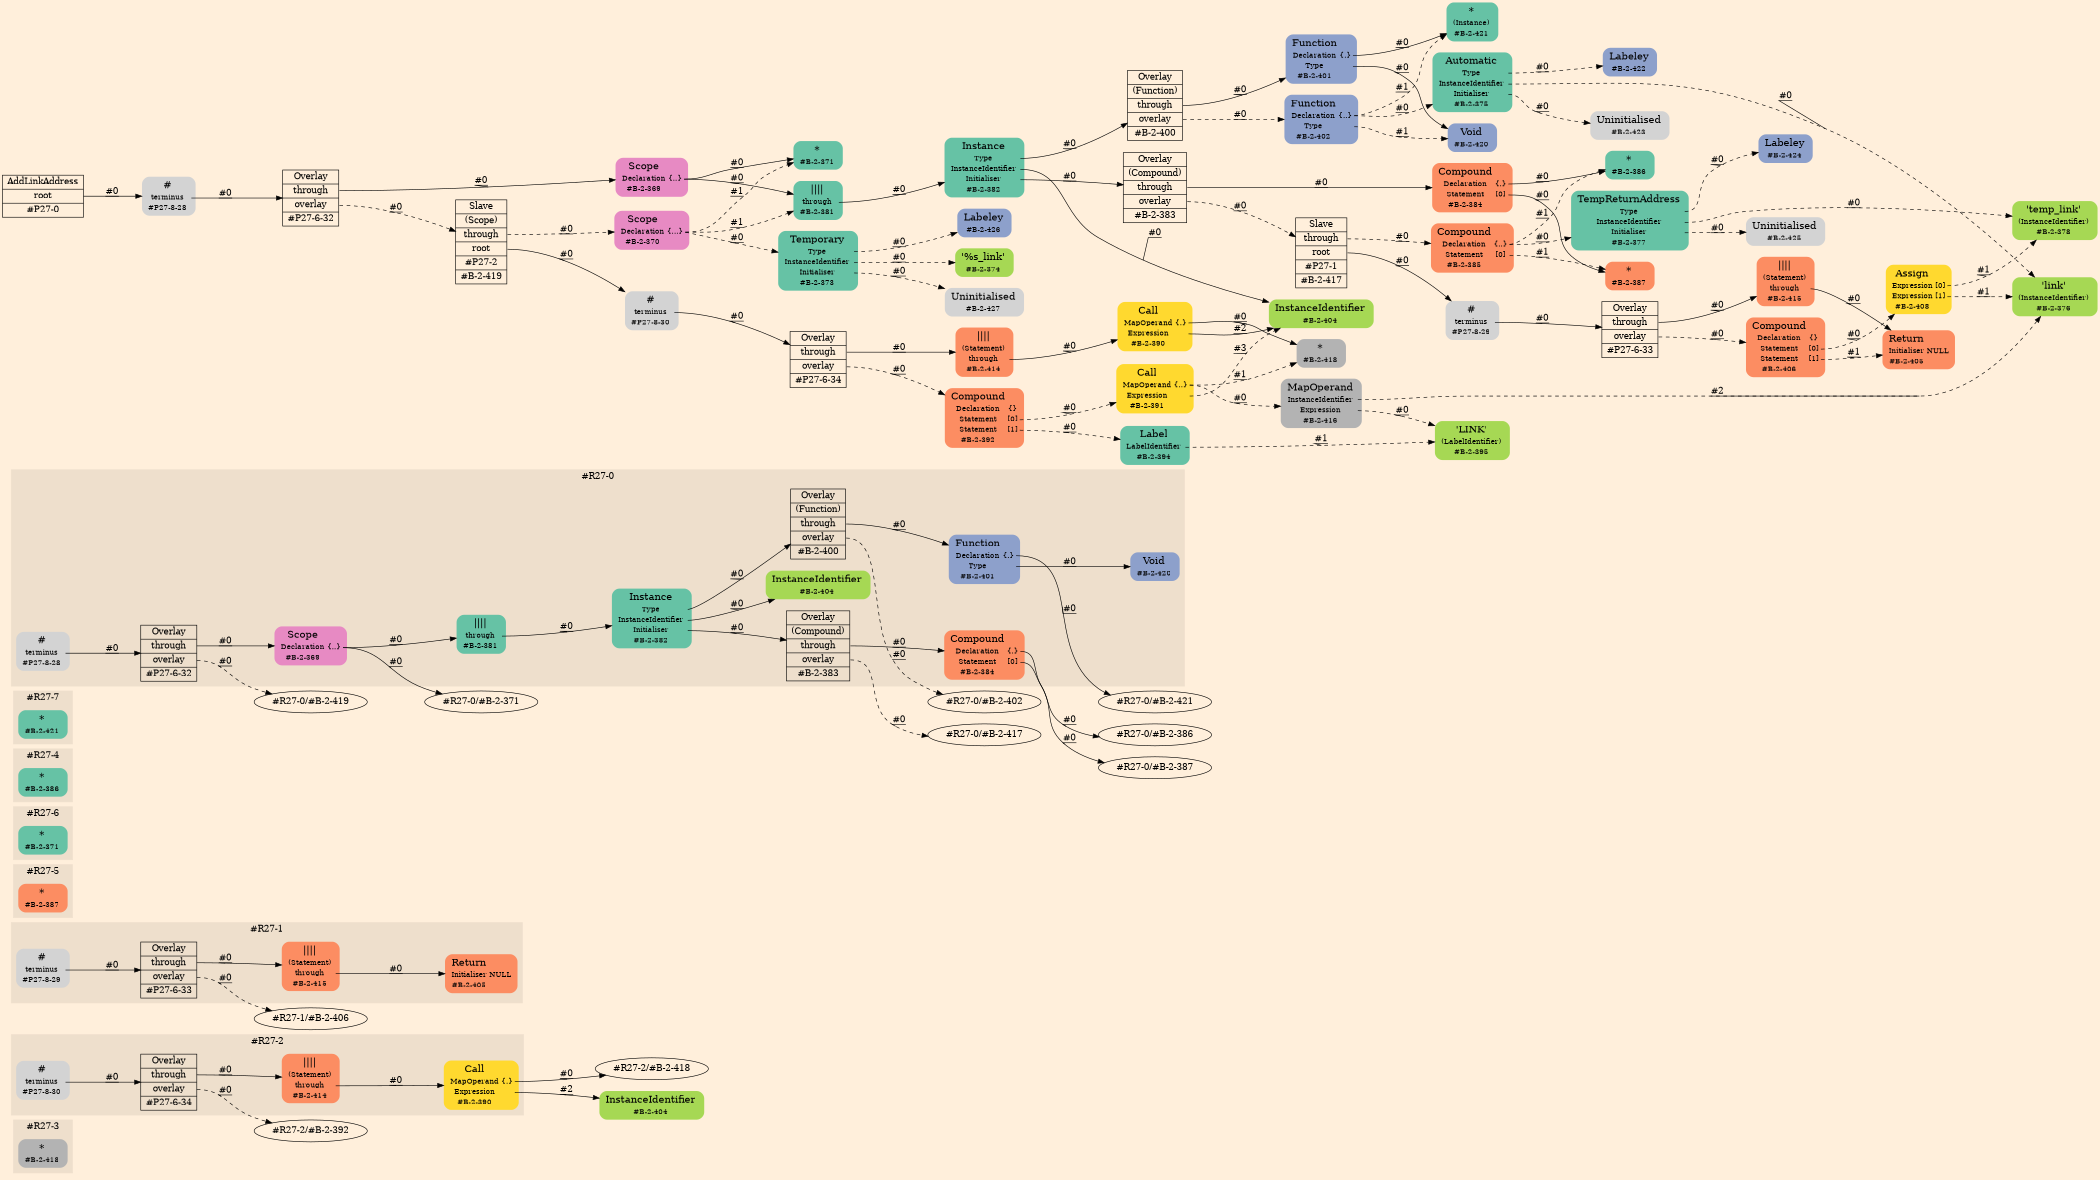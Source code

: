 digraph Inferno {
graph [
rankdir = "LR"
ranksep = 1.0
size = "14,20"
bgcolor = antiquewhite1
color = black
fontcolor = black
];
node [
];
subgraph "cluster#R27-3" {
label = "#R27-3"
style = "filled"
color = antiquewhite2
"#R27-3/#B-2-418" [
shape = "plaintext"
fillcolor = "/set28/8"
label = <<TABLE BORDER="0" CELLBORDER="0" CELLSPACING="0">
 <TR>
  <TD><FONT POINT-SIZE="16.0">*</FONT></TD>
  <TD></TD>
 </TR>
 <TR>
  <TD>#B-2-418</TD>
  <TD PORT="port0"></TD>
 </TR>
</TABLE>>
style = "rounded,filled"
fontsize = "12"
];
}
subgraph "cluster#R27-2" {
label = "#R27-2"
style = "filled"
color = antiquewhite2
"#R27-2/#B-2-390" [
shape = "plaintext"
fillcolor = "/set28/6"
label = <<TABLE BORDER="0" CELLBORDER="0" CELLSPACING="0">
 <TR>
  <TD><FONT POINT-SIZE="16.0">Call</FONT></TD>
  <TD></TD>
 </TR>
 <TR>
  <TD>MapOperand</TD>
  <TD PORT="port0">{.}</TD>
 </TR>
 <TR>
  <TD>Expression</TD>
  <TD PORT="port1"></TD>
 </TR>
 <TR>
  <TD>#B-2-390</TD>
  <TD PORT="port2"></TD>
 </TR>
</TABLE>>
style = "rounded,filled"
fontsize = "12"
];
"#R27-2/#B-2-414" [
shape = "plaintext"
fillcolor = "/set28/2"
label = <<TABLE BORDER="0" CELLBORDER="0" CELLSPACING="0">
 <TR>
  <TD><FONT POINT-SIZE="16.0">||||</FONT></TD>
  <TD></TD>
 </TR>
 <TR>
  <TD>(Statement)</TD>
  <TD PORT="port0"></TD>
 </TR>
 <TR>
  <TD>through</TD>
  <TD PORT="port1"></TD>
 </TR>
 <TR>
  <TD>#B-2-414</TD>
  <TD PORT="port2"></TD>
 </TR>
</TABLE>>
style = "rounded,filled"
fontsize = "12"
];
"#R27-2/#P27-8-30" [
shape = "plaintext"
label = <<TABLE BORDER="0" CELLBORDER="0" CELLSPACING="0">
 <TR>
  <TD><FONT POINT-SIZE="16.0">#</FONT></TD>
  <TD></TD>
 </TR>
 <TR>
  <TD>terminus</TD>
  <TD PORT="port0"></TD>
 </TR>
 <TR>
  <TD>#P27-8-30</TD>
  <TD PORT="port1"></TD>
 </TR>
</TABLE>>
style = "rounded,filled"
fontsize = "12"
];
"#R27-2/#P27-6-34" [
shape = "record"
fillcolor = antiquewhite2
label = "<fixed> Overlay | <port0> through | <port1> overlay | <port2> #P27-6-34"
style = "filled"
fontsize = "14"
color = black
fontcolor = black
];
}
"#R27-2/#B-2-404" [
shape = "plaintext"
fillcolor = "/set28/5"
label = <<TABLE BORDER="0" CELLBORDER="0" CELLSPACING="0">
 <TR>
  <TD><FONT POINT-SIZE="16.0">InstanceIdentifier</FONT></TD>
  <TD></TD>
 </TR>
 <TR>
  <TD>#B-2-404</TD>
  <TD PORT="port0"></TD>
 </TR>
</TABLE>>
style = "rounded,filled"
fontsize = "12"
];
"#R27-2/#B-2-390":port0 -> "#R27-2/#B-2-418" [style="solid"
label = "#0"
decorate = true
color = black
fontcolor = black
];
"#R27-2/#B-2-390":port1 -> "#R27-2/#B-2-404" [style="solid"
label = "#2"
decorate = true
color = black
fontcolor = black
];
"#R27-2/#B-2-414":port1 -> "#R27-2/#B-2-390" [style="solid"
label = "#0"
decorate = true
color = black
fontcolor = black
];
"#R27-2/#P27-8-30":port0 -> "#R27-2/#P27-6-34" [style="solid"
label = "#0"
decorate = true
color = black
fontcolor = black
];
"#R27-2/#P27-6-34":port0 -> "#R27-2/#B-2-414" [style="solid"
label = "#0"
decorate = true
color = black
fontcolor = black
];
"#R27-2/#P27-6-34":port1 -> "#R27-2/#B-2-392" [style="dashed"
label = "#0"
decorate = true
color = black
fontcolor = black
];
subgraph "cluster#R27-1" {
label = "#R27-1"
style = "filled"
color = antiquewhite2
"#R27-1/#B-2-405" [
shape = "plaintext"
fillcolor = "/set28/2"
label = <<TABLE BORDER="0" CELLBORDER="0" CELLSPACING="0">
 <TR>
  <TD><FONT POINT-SIZE="16.0">Return</FONT></TD>
  <TD></TD>
 </TR>
 <TR>
  <TD>Initialiser</TD>
  <TD PORT="port0">NULL</TD>
 </TR>
 <TR>
  <TD>#B-2-405</TD>
  <TD PORT="port1"></TD>
 </TR>
</TABLE>>
style = "rounded,filled"
fontsize = "12"
];
"#R27-1/#B-2-415" [
shape = "plaintext"
fillcolor = "/set28/2"
label = <<TABLE BORDER="0" CELLBORDER="0" CELLSPACING="0">
 <TR>
  <TD><FONT POINT-SIZE="16.0">||||</FONT></TD>
  <TD></TD>
 </TR>
 <TR>
  <TD>(Statement)</TD>
  <TD PORT="port0"></TD>
 </TR>
 <TR>
  <TD>through</TD>
  <TD PORT="port1"></TD>
 </TR>
 <TR>
  <TD>#B-2-415</TD>
  <TD PORT="port2"></TD>
 </TR>
</TABLE>>
style = "rounded,filled"
fontsize = "12"
];
"#R27-1/#P27-8-29" [
shape = "plaintext"
label = <<TABLE BORDER="0" CELLBORDER="0" CELLSPACING="0">
 <TR>
  <TD><FONT POINT-SIZE="16.0">#</FONT></TD>
  <TD></TD>
 </TR>
 <TR>
  <TD>terminus</TD>
  <TD PORT="port0"></TD>
 </TR>
 <TR>
  <TD>#P27-8-29</TD>
  <TD PORT="port1"></TD>
 </TR>
</TABLE>>
style = "rounded,filled"
fontsize = "12"
];
"#R27-1/#P27-6-33" [
shape = "record"
fillcolor = antiquewhite2
label = "<fixed> Overlay | <port0> through | <port1> overlay | <port2> #P27-6-33"
style = "filled"
fontsize = "14"
color = black
fontcolor = black
];
}
"#R27-1/#B-2-415":port1 -> "#R27-1/#B-2-405" [style="solid"
label = "#0"
decorate = true
color = black
fontcolor = black
];
"#R27-1/#P27-8-29":port0 -> "#R27-1/#P27-6-33" [style="solid"
label = "#0"
decorate = true
color = black
fontcolor = black
];
"#R27-1/#P27-6-33":port0 -> "#R27-1/#B-2-415" [style="solid"
label = "#0"
decorate = true
color = black
fontcolor = black
];
"#R27-1/#P27-6-33":port1 -> "#R27-1/#B-2-406" [style="dashed"
label = "#0"
decorate = true
color = black
fontcolor = black
];
subgraph "cluster#R27-5" {
label = "#R27-5"
style = "filled"
color = antiquewhite2
"#R27-5/#B-2-387" [
shape = "plaintext"
fillcolor = "/set28/2"
label = <<TABLE BORDER="0" CELLBORDER="0" CELLSPACING="0">
 <TR>
  <TD><FONT POINT-SIZE="16.0">*</FONT></TD>
  <TD></TD>
 </TR>
 <TR>
  <TD>#B-2-387</TD>
  <TD PORT="port0"></TD>
 </TR>
</TABLE>>
style = "rounded,filled"
fontsize = "12"
];
}
subgraph "cluster#R27-6" {
label = "#R27-6"
style = "filled"
color = antiquewhite2
"#R27-6/#B-2-371" [
shape = "plaintext"
fillcolor = "/set28/1"
label = <<TABLE BORDER="0" CELLBORDER="0" CELLSPACING="0">
 <TR>
  <TD><FONT POINT-SIZE="16.0">*</FONT></TD>
  <TD></TD>
 </TR>
 <TR>
  <TD>#B-2-371</TD>
  <TD PORT="port0"></TD>
 </TR>
</TABLE>>
style = "rounded,filled"
fontsize = "12"
];
}
subgraph "cluster#R27-4" {
label = "#R27-4"
style = "filled"
color = antiquewhite2
"#R27-4/#B-2-386" [
shape = "plaintext"
fillcolor = "/set28/1"
label = <<TABLE BORDER="0" CELLBORDER="0" CELLSPACING="0">
 <TR>
  <TD><FONT POINT-SIZE="16.0">*</FONT></TD>
  <TD></TD>
 </TR>
 <TR>
  <TD>#B-2-386</TD>
  <TD PORT="port0"></TD>
 </TR>
</TABLE>>
style = "rounded,filled"
fontsize = "12"
];
}
subgraph "cluster#R27-7" {
label = "#R27-7"
style = "filled"
color = antiquewhite2
"#R27-7/#B-2-421" [
shape = "plaintext"
fillcolor = "/set28/1"
label = <<TABLE BORDER="0" CELLBORDER="0" CELLSPACING="0">
 <TR>
  <TD><FONT POINT-SIZE="16.0">*</FONT></TD>
  <TD></TD>
 </TR>
 <TR>
  <TD>#B-2-421</TD>
  <TD PORT="port0"></TD>
 </TR>
</TABLE>>
style = "rounded,filled"
fontsize = "12"
];
}
subgraph "cluster#R27-0" {
label = "#R27-0"
style = "filled"
color = antiquewhite2
"#R27-0/#B-2-383" [
shape = "record"
fillcolor = antiquewhite2
label = "<fixed> Overlay | <port0> (Compound) | <port1> through | <port2> overlay | <port3> #B-2-383"
style = "filled"
fontsize = "14"
color = black
fontcolor = black
];
"#R27-0/#B-2-404" [
shape = "plaintext"
fillcolor = "/set28/5"
label = <<TABLE BORDER="0" CELLBORDER="0" CELLSPACING="0">
 <TR>
  <TD><FONT POINT-SIZE="16.0">InstanceIdentifier</FONT></TD>
  <TD></TD>
 </TR>
 <TR>
  <TD>#B-2-404</TD>
  <TD PORT="port0"></TD>
 </TR>
</TABLE>>
style = "rounded,filled"
fontsize = "12"
];
"#R27-0/#B-2-420" [
shape = "plaintext"
fillcolor = "/set28/3"
label = <<TABLE BORDER="0" CELLBORDER="0" CELLSPACING="0">
 <TR>
  <TD><FONT POINT-SIZE="16.0">Void</FONT></TD>
  <TD></TD>
 </TR>
 <TR>
  <TD>#B-2-420</TD>
  <TD PORT="port0"></TD>
 </TR>
</TABLE>>
style = "rounded,filled"
fontsize = "12"
];
"#R27-0/#P27-8-28" [
shape = "plaintext"
label = <<TABLE BORDER="0" CELLBORDER="0" CELLSPACING="0">
 <TR>
  <TD><FONT POINT-SIZE="16.0">#</FONT></TD>
  <TD></TD>
 </TR>
 <TR>
  <TD>terminus</TD>
  <TD PORT="port0"></TD>
 </TR>
 <TR>
  <TD>#P27-8-28</TD>
  <TD PORT="port1"></TD>
 </TR>
</TABLE>>
style = "rounded,filled"
fontsize = "12"
];
"#R27-0/#P27-6-32" [
shape = "record"
fillcolor = antiquewhite2
label = "<fixed> Overlay | <port0> through | <port1> overlay | <port2> #P27-6-32"
style = "filled"
fontsize = "14"
color = black
fontcolor = black
];
"#R27-0/#B-2-369" [
shape = "plaintext"
fillcolor = "/set28/4"
label = <<TABLE BORDER="0" CELLBORDER="0" CELLSPACING="0">
 <TR>
  <TD><FONT POINT-SIZE="16.0">Scope</FONT></TD>
  <TD></TD>
 </TR>
 <TR>
  <TD>Declaration</TD>
  <TD PORT="port0">{..}</TD>
 </TR>
 <TR>
  <TD>#B-2-369</TD>
  <TD PORT="port1"></TD>
 </TR>
</TABLE>>
style = "rounded,filled"
fontsize = "12"
];
"#R27-0/#B-2-384" [
shape = "plaintext"
fillcolor = "/set28/2"
label = <<TABLE BORDER="0" CELLBORDER="0" CELLSPACING="0">
 <TR>
  <TD><FONT POINT-SIZE="16.0">Compound</FONT></TD>
  <TD></TD>
 </TR>
 <TR>
  <TD>Declaration</TD>
  <TD PORT="port0">{.}</TD>
 </TR>
 <TR>
  <TD>Statement</TD>
  <TD PORT="port1">[0]</TD>
 </TR>
 <TR>
  <TD>#B-2-384</TD>
  <TD PORT="port2"></TD>
 </TR>
</TABLE>>
style = "rounded,filled"
fontsize = "12"
];
"#R27-0/#B-2-381" [
shape = "plaintext"
fillcolor = "/set28/1"
label = <<TABLE BORDER="0" CELLBORDER="0" CELLSPACING="0">
 <TR>
  <TD><FONT POINT-SIZE="16.0">||||</FONT></TD>
  <TD></TD>
 </TR>
 <TR>
  <TD>through</TD>
  <TD PORT="port0"></TD>
 </TR>
 <TR>
  <TD>#B-2-381</TD>
  <TD PORT="port1"></TD>
 </TR>
</TABLE>>
style = "rounded,filled"
fontsize = "12"
];
"#R27-0/#B-2-401" [
shape = "plaintext"
fillcolor = "/set28/3"
label = <<TABLE BORDER="0" CELLBORDER="0" CELLSPACING="0">
 <TR>
  <TD><FONT POINT-SIZE="16.0">Function</FONT></TD>
  <TD></TD>
 </TR>
 <TR>
  <TD>Declaration</TD>
  <TD PORT="port0">{.}</TD>
 </TR>
 <TR>
  <TD>Type</TD>
  <TD PORT="port1"></TD>
 </TR>
 <TR>
  <TD>#B-2-401</TD>
  <TD PORT="port2"></TD>
 </TR>
</TABLE>>
style = "rounded,filled"
fontsize = "12"
];
"#R27-0/#B-2-382" [
shape = "plaintext"
fillcolor = "/set28/1"
label = <<TABLE BORDER="0" CELLBORDER="0" CELLSPACING="0">
 <TR>
  <TD><FONT POINT-SIZE="16.0">Instance</FONT></TD>
  <TD></TD>
 </TR>
 <TR>
  <TD>Type</TD>
  <TD PORT="port0"></TD>
 </TR>
 <TR>
  <TD>InstanceIdentifier</TD>
  <TD PORT="port1"></TD>
 </TR>
 <TR>
  <TD>Initialiser</TD>
  <TD PORT="port2"></TD>
 </TR>
 <TR>
  <TD>#B-2-382</TD>
  <TD PORT="port3"></TD>
 </TR>
</TABLE>>
style = "rounded,filled"
fontsize = "12"
];
"#R27-0/#B-2-400" [
shape = "record"
fillcolor = antiquewhite2
label = "<fixed> Overlay | <port0> (Function) | <port1> through | <port2> overlay | <port3> #B-2-400"
style = "filled"
fontsize = "14"
color = black
fontcolor = black
];
}
"#R27-0/#B-2-383":port1 -> "#R27-0/#B-2-384" [style="solid"
label = "#0"
decorate = true
color = black
fontcolor = black
];
"#R27-0/#B-2-383":port2 -> "#R27-0/#B-2-417" [style="dashed"
label = "#0"
decorate = true
color = black
fontcolor = black
];
"#R27-0/#P27-8-28":port0 -> "#R27-0/#P27-6-32" [style="solid"
label = "#0"
decorate = true
color = black
fontcolor = black
];
"#R27-0/#P27-6-32":port0 -> "#R27-0/#B-2-369" [style="solid"
label = "#0"
decorate = true
color = black
fontcolor = black
];
"#R27-0/#P27-6-32":port1 -> "#R27-0/#B-2-419" [style="dashed"
label = "#0"
decorate = true
color = black
fontcolor = black
];
"#R27-0/#B-2-369":port0 -> "#R27-0/#B-2-381" [style="solid"
label = "#0"
decorate = true
color = black
fontcolor = black
];
"#R27-0/#B-2-369":port0 -> "#R27-0/#B-2-371" [style="solid"
label = "#0"
decorate = true
color = black
fontcolor = black
];
"#R27-0/#B-2-384":port0 -> "#R27-0/#B-2-386" [style="solid"
label = "#0"
decorate = true
color = black
fontcolor = black
];
"#R27-0/#B-2-384":port1 -> "#R27-0/#B-2-387" [style="solid"
label = "#0"
decorate = true
color = black
fontcolor = black
];
"#R27-0/#B-2-381":port0 -> "#R27-0/#B-2-382" [style="solid"
label = "#0"
decorate = true
color = black
fontcolor = black
];
"#R27-0/#B-2-401":port0 -> "#R27-0/#B-2-421" [style="solid"
label = "#0"
decorate = true
color = black
fontcolor = black
];
"#R27-0/#B-2-401":port1 -> "#R27-0/#B-2-420" [style="solid"
label = "#0"
decorate = true
color = black
fontcolor = black
];
"#R27-0/#B-2-382":port0 -> "#R27-0/#B-2-400" [style="solid"
label = "#0"
decorate = true
color = black
fontcolor = black
];
"#R27-0/#B-2-382":port1 -> "#R27-0/#B-2-404" [style="solid"
label = "#0"
decorate = true
color = black
fontcolor = black
];
"#R27-0/#B-2-382":port2 -> "#R27-0/#B-2-383" [style="solid"
label = "#0"
decorate = true
color = black
fontcolor = black
];
"#R27-0/#B-2-400":port1 -> "#R27-0/#B-2-401" [style="solid"
label = "#0"
decorate = true
color = black
fontcolor = black
];
"#R27-0/#B-2-400":port2 -> "#R27-0/#B-2-402" [style="dashed"
label = "#0"
decorate = true
color = black
fontcolor = black
];
"CR#P27-0" [
shape = "record"
fillcolor = antiquewhite1
label = "<fixed> AddLinkAddress | <port0> root | <port1> #P27-0"
style = "filled"
fontsize = "14"
color = black
fontcolor = black
];
"#P27-8-28" [
shape = "plaintext"
label = <<TABLE BORDER="0" CELLBORDER="0" CELLSPACING="0">
 <TR>
  <TD><FONT POINT-SIZE="16.0">#</FONT></TD>
  <TD></TD>
 </TR>
 <TR>
  <TD>terminus</TD>
  <TD PORT="port0"></TD>
 </TR>
 <TR>
  <TD>#P27-8-28</TD>
  <TD PORT="port1"></TD>
 </TR>
</TABLE>>
style = "rounded,filled"
fontsize = "12"
];
"#P27-6-32" [
shape = "record"
fillcolor = antiquewhite1
label = "<fixed> Overlay | <port0> through | <port1> overlay | <port2> #P27-6-32"
style = "filled"
fontsize = "14"
color = black
fontcolor = black
];
"#B-2-369" [
shape = "plaintext"
fillcolor = "/set28/4"
label = <<TABLE BORDER="0" CELLBORDER="0" CELLSPACING="0">
 <TR>
  <TD><FONT POINT-SIZE="16.0">Scope</FONT></TD>
  <TD></TD>
 </TR>
 <TR>
  <TD>Declaration</TD>
  <TD PORT="port0">{..}</TD>
 </TR>
 <TR>
  <TD>#B-2-369</TD>
  <TD PORT="port1"></TD>
 </TR>
</TABLE>>
style = "rounded,filled"
fontsize = "12"
];
"#B-2-381" [
shape = "plaintext"
fillcolor = "/set28/1"
label = <<TABLE BORDER="0" CELLBORDER="0" CELLSPACING="0">
 <TR>
  <TD><FONT POINT-SIZE="16.0">||||</FONT></TD>
  <TD></TD>
 </TR>
 <TR>
  <TD>through</TD>
  <TD PORT="port0"></TD>
 </TR>
 <TR>
  <TD>#B-2-381</TD>
  <TD PORT="port1"></TD>
 </TR>
</TABLE>>
style = "rounded,filled"
fontsize = "12"
];
"#B-2-382" [
shape = "plaintext"
fillcolor = "/set28/1"
label = <<TABLE BORDER="0" CELLBORDER="0" CELLSPACING="0">
 <TR>
  <TD><FONT POINT-SIZE="16.0">Instance</FONT></TD>
  <TD></TD>
 </TR>
 <TR>
  <TD>Type</TD>
  <TD PORT="port0"></TD>
 </TR>
 <TR>
  <TD>InstanceIdentifier</TD>
  <TD PORT="port1"></TD>
 </TR>
 <TR>
  <TD>Initialiser</TD>
  <TD PORT="port2"></TD>
 </TR>
 <TR>
  <TD>#B-2-382</TD>
  <TD PORT="port3"></TD>
 </TR>
</TABLE>>
style = "rounded,filled"
fontsize = "12"
];
"#B-2-400" [
shape = "record"
fillcolor = antiquewhite1
label = "<fixed> Overlay | <port0> (Function) | <port1> through | <port2> overlay | <port3> #B-2-400"
style = "filled"
fontsize = "14"
color = black
fontcolor = black
];
"#B-2-401" [
shape = "plaintext"
fillcolor = "/set28/3"
label = <<TABLE BORDER="0" CELLBORDER="0" CELLSPACING="0">
 <TR>
  <TD><FONT POINT-SIZE="16.0">Function</FONT></TD>
  <TD></TD>
 </TR>
 <TR>
  <TD>Declaration</TD>
  <TD PORT="port0">{.}</TD>
 </TR>
 <TR>
  <TD>Type</TD>
  <TD PORT="port1"></TD>
 </TR>
 <TR>
  <TD>#B-2-401</TD>
  <TD PORT="port2"></TD>
 </TR>
</TABLE>>
style = "rounded,filled"
fontsize = "12"
];
"#B-2-421" [
shape = "plaintext"
fillcolor = "/set28/1"
label = <<TABLE BORDER="0" CELLBORDER="0" CELLSPACING="0">
 <TR>
  <TD><FONT POINT-SIZE="16.0">*</FONT></TD>
  <TD></TD>
 </TR>
 <TR>
  <TD>(Instance)</TD>
  <TD PORT="port0"></TD>
 </TR>
 <TR>
  <TD>#B-2-421</TD>
  <TD PORT="port1"></TD>
 </TR>
</TABLE>>
style = "rounded,filled"
fontsize = "12"
];
"#B-2-420" [
shape = "plaintext"
fillcolor = "/set28/3"
label = <<TABLE BORDER="0" CELLBORDER="0" CELLSPACING="0">
 <TR>
  <TD><FONT POINT-SIZE="16.0">Void</FONT></TD>
  <TD></TD>
 </TR>
 <TR>
  <TD>#B-2-420</TD>
  <TD PORT="port0"></TD>
 </TR>
</TABLE>>
style = "rounded,filled"
fontsize = "12"
];
"#B-2-402" [
shape = "plaintext"
fillcolor = "/set28/3"
label = <<TABLE BORDER="0" CELLBORDER="0" CELLSPACING="0">
 <TR>
  <TD><FONT POINT-SIZE="16.0">Function</FONT></TD>
  <TD></TD>
 </TR>
 <TR>
  <TD>Declaration</TD>
  <TD PORT="port0">{..}</TD>
 </TR>
 <TR>
  <TD>Type</TD>
  <TD PORT="port1"></TD>
 </TR>
 <TR>
  <TD>#B-2-402</TD>
  <TD PORT="port2"></TD>
 </TR>
</TABLE>>
style = "rounded,filled"
fontsize = "12"
];
"#B-2-375" [
shape = "plaintext"
fillcolor = "/set28/1"
label = <<TABLE BORDER="0" CELLBORDER="0" CELLSPACING="0">
 <TR>
  <TD><FONT POINT-SIZE="16.0">Automatic</FONT></TD>
  <TD></TD>
 </TR>
 <TR>
  <TD>Type</TD>
  <TD PORT="port0"></TD>
 </TR>
 <TR>
  <TD>InstanceIdentifier</TD>
  <TD PORT="port1"></TD>
 </TR>
 <TR>
  <TD>Initialiser</TD>
  <TD PORT="port2"></TD>
 </TR>
 <TR>
  <TD>#B-2-375</TD>
  <TD PORT="port3"></TD>
 </TR>
</TABLE>>
style = "rounded,filled"
fontsize = "12"
];
"#B-2-422" [
shape = "plaintext"
fillcolor = "/set28/3"
label = <<TABLE BORDER="0" CELLBORDER="0" CELLSPACING="0">
 <TR>
  <TD><FONT POINT-SIZE="16.0">Labeley</FONT></TD>
  <TD></TD>
 </TR>
 <TR>
  <TD>#B-2-422</TD>
  <TD PORT="port0"></TD>
 </TR>
</TABLE>>
style = "rounded,filled"
fontsize = "12"
];
"#B-2-376" [
shape = "plaintext"
fillcolor = "/set28/5"
label = <<TABLE BORDER="0" CELLBORDER="0" CELLSPACING="0">
 <TR>
  <TD><FONT POINT-SIZE="16.0">'link'</FONT></TD>
  <TD></TD>
 </TR>
 <TR>
  <TD>(InstanceIdentifier)</TD>
  <TD PORT="port0"></TD>
 </TR>
 <TR>
  <TD>#B-2-376</TD>
  <TD PORT="port1"></TD>
 </TR>
</TABLE>>
style = "rounded,filled"
fontsize = "12"
];
"#B-2-423" [
shape = "plaintext"
label = <<TABLE BORDER="0" CELLBORDER="0" CELLSPACING="0">
 <TR>
  <TD><FONT POINT-SIZE="16.0">Uninitialised</FONT></TD>
  <TD></TD>
 </TR>
 <TR>
  <TD>#B-2-423</TD>
  <TD PORT="port0"></TD>
 </TR>
</TABLE>>
style = "rounded,filled"
fontsize = "12"
];
"#B-2-404" [
shape = "plaintext"
fillcolor = "/set28/5"
label = <<TABLE BORDER="0" CELLBORDER="0" CELLSPACING="0">
 <TR>
  <TD><FONT POINT-SIZE="16.0">InstanceIdentifier</FONT></TD>
  <TD></TD>
 </TR>
 <TR>
  <TD>#B-2-404</TD>
  <TD PORT="port0"></TD>
 </TR>
</TABLE>>
style = "rounded,filled"
fontsize = "12"
];
"#B-2-383" [
shape = "record"
fillcolor = antiquewhite1
label = "<fixed> Overlay | <port0> (Compound) | <port1> through | <port2> overlay | <port3> #B-2-383"
style = "filled"
fontsize = "14"
color = black
fontcolor = black
];
"#B-2-384" [
shape = "plaintext"
fillcolor = "/set28/2"
label = <<TABLE BORDER="0" CELLBORDER="0" CELLSPACING="0">
 <TR>
  <TD><FONT POINT-SIZE="16.0">Compound</FONT></TD>
  <TD></TD>
 </TR>
 <TR>
  <TD>Declaration</TD>
  <TD PORT="port0">{.}</TD>
 </TR>
 <TR>
  <TD>Statement</TD>
  <TD PORT="port1">[0]</TD>
 </TR>
 <TR>
  <TD>#B-2-384</TD>
  <TD PORT="port2"></TD>
 </TR>
</TABLE>>
style = "rounded,filled"
fontsize = "12"
];
"#B-2-386" [
shape = "plaintext"
fillcolor = "/set28/1"
label = <<TABLE BORDER="0" CELLBORDER="0" CELLSPACING="0">
 <TR>
  <TD><FONT POINT-SIZE="16.0">*</FONT></TD>
  <TD></TD>
 </TR>
 <TR>
  <TD>#B-2-386</TD>
  <TD PORT="port0"></TD>
 </TR>
</TABLE>>
style = "rounded,filled"
fontsize = "12"
];
"#B-2-387" [
shape = "plaintext"
fillcolor = "/set28/2"
label = <<TABLE BORDER="0" CELLBORDER="0" CELLSPACING="0">
 <TR>
  <TD><FONT POINT-SIZE="16.0">*</FONT></TD>
  <TD></TD>
 </TR>
 <TR>
  <TD>#B-2-387</TD>
  <TD PORT="port0"></TD>
 </TR>
</TABLE>>
style = "rounded,filled"
fontsize = "12"
];
"#B-2-417" [
shape = "record"
fillcolor = antiquewhite1
label = "<fixed> Slave | <port0> through | <port1> root | <port2> #P27-1 | <port3> #B-2-417"
style = "filled"
fontsize = "14"
color = black
fontcolor = black
];
"#B-2-385" [
shape = "plaintext"
fillcolor = "/set28/2"
label = <<TABLE BORDER="0" CELLBORDER="0" CELLSPACING="0">
 <TR>
  <TD><FONT POINT-SIZE="16.0">Compound</FONT></TD>
  <TD></TD>
 </TR>
 <TR>
  <TD>Declaration</TD>
  <TD PORT="port0">{..}</TD>
 </TR>
 <TR>
  <TD>Statement</TD>
  <TD PORT="port1">[0]</TD>
 </TR>
 <TR>
  <TD>#B-2-385</TD>
  <TD PORT="port2"></TD>
 </TR>
</TABLE>>
style = "rounded,filled"
fontsize = "12"
];
"#B-2-377" [
shape = "plaintext"
fillcolor = "/set28/1"
label = <<TABLE BORDER="0" CELLBORDER="0" CELLSPACING="0">
 <TR>
  <TD><FONT POINT-SIZE="16.0">TempReturnAddress</FONT></TD>
  <TD></TD>
 </TR>
 <TR>
  <TD>Type</TD>
  <TD PORT="port0"></TD>
 </TR>
 <TR>
  <TD>InstanceIdentifier</TD>
  <TD PORT="port1"></TD>
 </TR>
 <TR>
  <TD>Initialiser</TD>
  <TD PORT="port2"></TD>
 </TR>
 <TR>
  <TD>#B-2-377</TD>
  <TD PORT="port3"></TD>
 </TR>
</TABLE>>
style = "rounded,filled"
fontsize = "12"
];
"#B-2-424" [
shape = "plaintext"
fillcolor = "/set28/3"
label = <<TABLE BORDER="0" CELLBORDER="0" CELLSPACING="0">
 <TR>
  <TD><FONT POINT-SIZE="16.0">Labeley</FONT></TD>
  <TD></TD>
 </TR>
 <TR>
  <TD>#B-2-424</TD>
  <TD PORT="port0"></TD>
 </TR>
</TABLE>>
style = "rounded,filled"
fontsize = "12"
];
"#B-2-378" [
shape = "plaintext"
fillcolor = "/set28/5"
label = <<TABLE BORDER="0" CELLBORDER="0" CELLSPACING="0">
 <TR>
  <TD><FONT POINT-SIZE="16.0">'temp_link'</FONT></TD>
  <TD></TD>
 </TR>
 <TR>
  <TD>(InstanceIdentifier)</TD>
  <TD PORT="port0"></TD>
 </TR>
 <TR>
  <TD>#B-2-378</TD>
  <TD PORT="port1"></TD>
 </TR>
</TABLE>>
style = "rounded,filled"
fontsize = "12"
];
"#B-2-425" [
shape = "plaintext"
label = <<TABLE BORDER="0" CELLBORDER="0" CELLSPACING="0">
 <TR>
  <TD><FONT POINT-SIZE="16.0">Uninitialised</FONT></TD>
  <TD></TD>
 </TR>
 <TR>
  <TD>#B-2-425</TD>
  <TD PORT="port0"></TD>
 </TR>
</TABLE>>
style = "rounded,filled"
fontsize = "12"
];
"#P27-8-29" [
shape = "plaintext"
label = <<TABLE BORDER="0" CELLBORDER="0" CELLSPACING="0">
 <TR>
  <TD><FONT POINT-SIZE="16.0">#</FONT></TD>
  <TD></TD>
 </TR>
 <TR>
  <TD>terminus</TD>
  <TD PORT="port0"></TD>
 </TR>
 <TR>
  <TD>#P27-8-29</TD>
  <TD PORT="port1"></TD>
 </TR>
</TABLE>>
style = "rounded,filled"
fontsize = "12"
];
"#P27-6-33" [
shape = "record"
fillcolor = antiquewhite1
label = "<fixed> Overlay | <port0> through | <port1> overlay | <port2> #P27-6-33"
style = "filled"
fontsize = "14"
color = black
fontcolor = black
];
"#B-2-415" [
shape = "plaintext"
fillcolor = "/set28/2"
label = <<TABLE BORDER="0" CELLBORDER="0" CELLSPACING="0">
 <TR>
  <TD><FONT POINT-SIZE="16.0">||||</FONT></TD>
  <TD></TD>
 </TR>
 <TR>
  <TD>(Statement)</TD>
  <TD PORT="port0"></TD>
 </TR>
 <TR>
  <TD>through</TD>
  <TD PORT="port1"></TD>
 </TR>
 <TR>
  <TD>#B-2-415</TD>
  <TD PORT="port2"></TD>
 </TR>
</TABLE>>
style = "rounded,filled"
fontsize = "12"
];
"#B-2-405" [
shape = "plaintext"
fillcolor = "/set28/2"
label = <<TABLE BORDER="0" CELLBORDER="0" CELLSPACING="0">
 <TR>
  <TD><FONT POINT-SIZE="16.0">Return</FONT></TD>
  <TD></TD>
 </TR>
 <TR>
  <TD>Initialiser</TD>
  <TD PORT="port0">NULL</TD>
 </TR>
 <TR>
  <TD>#B-2-405</TD>
  <TD PORT="port1"></TD>
 </TR>
</TABLE>>
style = "rounded,filled"
fontsize = "12"
];
"#B-2-406" [
shape = "plaintext"
fillcolor = "/set28/2"
label = <<TABLE BORDER="0" CELLBORDER="0" CELLSPACING="0">
 <TR>
  <TD><FONT POINT-SIZE="16.0">Compound</FONT></TD>
  <TD></TD>
 </TR>
 <TR>
  <TD>Declaration</TD>
  <TD PORT="port0">{}</TD>
 </TR>
 <TR>
  <TD>Statement</TD>
  <TD PORT="port1">[0]</TD>
 </TR>
 <TR>
  <TD>Statement</TD>
  <TD PORT="port2">[1]</TD>
 </TR>
 <TR>
  <TD>#B-2-406</TD>
  <TD PORT="port3"></TD>
 </TR>
</TABLE>>
style = "rounded,filled"
fontsize = "12"
];
"#B-2-408" [
shape = "plaintext"
fillcolor = "/set28/6"
label = <<TABLE BORDER="0" CELLBORDER="0" CELLSPACING="0">
 <TR>
  <TD><FONT POINT-SIZE="16.0">Assign</FONT></TD>
  <TD></TD>
 </TR>
 <TR>
  <TD>Expression</TD>
  <TD PORT="port0">[0]</TD>
 </TR>
 <TR>
  <TD>Expression</TD>
  <TD PORT="port1">[1]</TD>
 </TR>
 <TR>
  <TD>#B-2-408</TD>
  <TD PORT="port2"></TD>
 </TR>
</TABLE>>
style = "rounded,filled"
fontsize = "12"
];
"#B-2-371" [
shape = "plaintext"
fillcolor = "/set28/1"
label = <<TABLE BORDER="0" CELLBORDER="0" CELLSPACING="0">
 <TR>
  <TD><FONT POINT-SIZE="16.0">*</FONT></TD>
  <TD></TD>
 </TR>
 <TR>
  <TD>#B-2-371</TD>
  <TD PORT="port0"></TD>
 </TR>
</TABLE>>
style = "rounded,filled"
fontsize = "12"
];
"#B-2-419" [
shape = "record"
fillcolor = antiquewhite1
label = "<fixed> Slave | <port0> (Scope) | <port1> through | <port2> root | <port3> #P27-2 | <port4> #B-2-419"
style = "filled"
fontsize = "14"
color = black
fontcolor = black
];
"#B-2-370" [
shape = "plaintext"
fillcolor = "/set28/4"
label = <<TABLE BORDER="0" CELLBORDER="0" CELLSPACING="0">
 <TR>
  <TD><FONT POINT-SIZE="16.0">Scope</FONT></TD>
  <TD></TD>
 </TR>
 <TR>
  <TD>Declaration</TD>
  <TD PORT="port0">{...}</TD>
 </TR>
 <TR>
  <TD>#B-2-370</TD>
  <TD PORT="port1"></TD>
 </TR>
</TABLE>>
style = "rounded,filled"
fontsize = "12"
];
"#B-2-373" [
shape = "plaintext"
fillcolor = "/set28/1"
label = <<TABLE BORDER="0" CELLBORDER="0" CELLSPACING="0">
 <TR>
  <TD><FONT POINT-SIZE="16.0">Temporary</FONT></TD>
  <TD></TD>
 </TR>
 <TR>
  <TD>Type</TD>
  <TD PORT="port0"></TD>
 </TR>
 <TR>
  <TD>InstanceIdentifier</TD>
  <TD PORT="port1"></TD>
 </TR>
 <TR>
  <TD>Initialiser</TD>
  <TD PORT="port2"></TD>
 </TR>
 <TR>
  <TD>#B-2-373</TD>
  <TD PORT="port3"></TD>
 </TR>
</TABLE>>
style = "rounded,filled"
fontsize = "12"
];
"#B-2-426" [
shape = "plaintext"
fillcolor = "/set28/3"
label = <<TABLE BORDER="0" CELLBORDER="0" CELLSPACING="0">
 <TR>
  <TD><FONT POINT-SIZE="16.0">Labeley</FONT></TD>
  <TD></TD>
 </TR>
 <TR>
  <TD>#B-2-426</TD>
  <TD PORT="port0"></TD>
 </TR>
</TABLE>>
style = "rounded,filled"
fontsize = "12"
];
"#B-2-374" [
shape = "plaintext"
fillcolor = "/set28/5"
label = <<TABLE BORDER="0" CELLBORDER="0" CELLSPACING="0">
 <TR>
  <TD><FONT POINT-SIZE="16.0">'%s_link'</FONT></TD>
  <TD></TD>
 </TR>
 <TR>
  <TD>#B-2-374</TD>
  <TD PORT="port0"></TD>
 </TR>
</TABLE>>
style = "rounded,filled"
fontsize = "12"
];
"#B-2-427" [
shape = "plaintext"
label = <<TABLE BORDER="0" CELLBORDER="0" CELLSPACING="0">
 <TR>
  <TD><FONT POINT-SIZE="16.0">Uninitialised</FONT></TD>
  <TD></TD>
 </TR>
 <TR>
  <TD>#B-2-427</TD>
  <TD PORT="port0"></TD>
 </TR>
</TABLE>>
style = "rounded,filled"
fontsize = "12"
];
"#P27-8-30" [
shape = "plaintext"
label = <<TABLE BORDER="0" CELLBORDER="0" CELLSPACING="0">
 <TR>
  <TD><FONT POINT-SIZE="16.0">#</FONT></TD>
  <TD></TD>
 </TR>
 <TR>
  <TD>terminus</TD>
  <TD PORT="port0"></TD>
 </TR>
 <TR>
  <TD>#P27-8-30</TD>
  <TD PORT="port1"></TD>
 </TR>
</TABLE>>
style = "rounded,filled"
fontsize = "12"
];
"#P27-6-34" [
shape = "record"
fillcolor = antiquewhite1
label = "<fixed> Overlay | <port0> through | <port1> overlay | <port2> #P27-6-34"
style = "filled"
fontsize = "14"
color = black
fontcolor = black
];
"#B-2-414" [
shape = "plaintext"
fillcolor = "/set28/2"
label = <<TABLE BORDER="0" CELLBORDER="0" CELLSPACING="0">
 <TR>
  <TD><FONT POINT-SIZE="16.0">||||</FONT></TD>
  <TD></TD>
 </TR>
 <TR>
  <TD>(Statement)</TD>
  <TD PORT="port0"></TD>
 </TR>
 <TR>
  <TD>through</TD>
  <TD PORT="port1"></TD>
 </TR>
 <TR>
  <TD>#B-2-414</TD>
  <TD PORT="port2"></TD>
 </TR>
</TABLE>>
style = "rounded,filled"
fontsize = "12"
];
"#B-2-390" [
shape = "plaintext"
fillcolor = "/set28/6"
label = <<TABLE BORDER="0" CELLBORDER="0" CELLSPACING="0">
 <TR>
  <TD><FONT POINT-SIZE="16.0">Call</FONT></TD>
  <TD></TD>
 </TR>
 <TR>
  <TD>MapOperand</TD>
  <TD PORT="port0">{.}</TD>
 </TR>
 <TR>
  <TD>Expression</TD>
  <TD PORT="port1"></TD>
 </TR>
 <TR>
  <TD>#B-2-390</TD>
  <TD PORT="port2"></TD>
 </TR>
</TABLE>>
style = "rounded,filled"
fontsize = "12"
];
"#B-2-418" [
shape = "plaintext"
fillcolor = "/set28/8"
label = <<TABLE BORDER="0" CELLBORDER="0" CELLSPACING="0">
 <TR>
  <TD><FONT POINT-SIZE="16.0">*</FONT></TD>
  <TD></TD>
 </TR>
 <TR>
  <TD>#B-2-418</TD>
  <TD PORT="port0"></TD>
 </TR>
</TABLE>>
style = "rounded,filled"
fontsize = "12"
];
"#B-2-392" [
shape = "plaintext"
fillcolor = "/set28/2"
label = <<TABLE BORDER="0" CELLBORDER="0" CELLSPACING="0">
 <TR>
  <TD><FONT POINT-SIZE="16.0">Compound</FONT></TD>
  <TD></TD>
 </TR>
 <TR>
  <TD>Declaration</TD>
  <TD PORT="port0">{}</TD>
 </TR>
 <TR>
  <TD>Statement</TD>
  <TD PORT="port1">[0]</TD>
 </TR>
 <TR>
  <TD>Statement</TD>
  <TD PORT="port2">[1]</TD>
 </TR>
 <TR>
  <TD>#B-2-392</TD>
  <TD PORT="port3"></TD>
 </TR>
</TABLE>>
style = "rounded,filled"
fontsize = "12"
];
"#B-2-391" [
shape = "plaintext"
fillcolor = "/set28/6"
label = <<TABLE BORDER="0" CELLBORDER="0" CELLSPACING="0">
 <TR>
  <TD><FONT POINT-SIZE="16.0">Call</FONT></TD>
  <TD></TD>
 </TR>
 <TR>
  <TD>MapOperand</TD>
  <TD PORT="port0">{..}</TD>
 </TR>
 <TR>
  <TD>Expression</TD>
  <TD PORT="port1"></TD>
 </TR>
 <TR>
  <TD>#B-2-391</TD>
  <TD PORT="port2"></TD>
 </TR>
</TABLE>>
style = "rounded,filled"
fontsize = "12"
];
"#B-2-416" [
shape = "plaintext"
fillcolor = "/set28/8"
label = <<TABLE BORDER="0" CELLBORDER="0" CELLSPACING="0">
 <TR>
  <TD><FONT POINT-SIZE="16.0">MapOperand</FONT></TD>
  <TD></TD>
 </TR>
 <TR>
  <TD>InstanceIdentifier</TD>
  <TD PORT="port0"></TD>
 </TR>
 <TR>
  <TD>Expression</TD>
  <TD PORT="port1"></TD>
 </TR>
 <TR>
  <TD>#B-2-416</TD>
  <TD PORT="port2"></TD>
 </TR>
</TABLE>>
style = "rounded,filled"
fontsize = "12"
];
"#B-2-395" [
shape = "plaintext"
fillcolor = "/set28/5"
label = <<TABLE BORDER="0" CELLBORDER="0" CELLSPACING="0">
 <TR>
  <TD><FONT POINT-SIZE="16.0">'LINK'</FONT></TD>
  <TD></TD>
 </TR>
 <TR>
  <TD>(LabelIdentifier)</TD>
  <TD PORT="port0"></TD>
 </TR>
 <TR>
  <TD>#B-2-395</TD>
  <TD PORT="port1"></TD>
 </TR>
</TABLE>>
style = "rounded,filled"
fontsize = "12"
];
"#B-2-394" [
shape = "plaintext"
fillcolor = "/set28/1"
label = <<TABLE BORDER="0" CELLBORDER="0" CELLSPACING="0">
 <TR>
  <TD><FONT POINT-SIZE="16.0">Label</FONT></TD>
  <TD></TD>
 </TR>
 <TR>
  <TD>LabelIdentifier</TD>
  <TD PORT="port0"></TD>
 </TR>
 <TR>
  <TD>#B-2-394</TD>
  <TD PORT="port1"></TD>
 </TR>
</TABLE>>
style = "rounded,filled"
fontsize = "12"
];
"CR#P27-0":port0 -> "#P27-8-28" [style="solid"
label = "#0"
decorate = true
color = black
fontcolor = black
];
"#P27-8-28":port0 -> "#P27-6-32" [style="solid"
label = "#0"
decorate = true
color = black
fontcolor = black
];
"#P27-6-32":port0 -> "#B-2-369" [style="solid"
label = "#0"
decorate = true
color = black
fontcolor = black
];
"#P27-6-32":port1 -> "#B-2-419" [style="dashed"
label = "#0"
decorate = true
color = black
fontcolor = black
];
"#B-2-369":port0 -> "#B-2-381" [style="solid"
label = "#0"
decorate = true
color = black
fontcolor = black
];
"#B-2-369":port0 -> "#B-2-371" [style="solid"
label = "#0"
decorate = true
color = black
fontcolor = black
];
"#B-2-381":port0 -> "#B-2-382" [style="solid"
label = "#0"
decorate = true
color = black
fontcolor = black
];
"#B-2-382":port0 -> "#B-2-400" [style="solid"
label = "#0"
decorate = true
color = black
fontcolor = black
];
"#B-2-382":port1 -> "#B-2-404" [style="solid"
label = "#0"
decorate = true
color = black
fontcolor = black
];
"#B-2-382":port2 -> "#B-2-383" [style="solid"
label = "#0"
decorate = true
color = black
fontcolor = black
];
"#B-2-400":port1 -> "#B-2-401" [style="solid"
label = "#0"
decorate = true
color = black
fontcolor = black
];
"#B-2-400":port2 -> "#B-2-402" [style="dashed"
label = "#0"
decorate = true
color = black
fontcolor = black
];
"#B-2-401":port0 -> "#B-2-421" [style="solid"
label = "#0"
decorate = true
color = black
fontcolor = black
];
"#B-2-401":port1 -> "#B-2-420" [style="solid"
label = "#0"
decorate = true
color = black
fontcolor = black
];
"#B-2-402":port0 -> "#B-2-421" [style="dashed"
label = "#1"
decorate = true
color = black
fontcolor = black
];
"#B-2-402":port0 -> "#B-2-375" [style="dashed"
label = "#0"
decorate = true
color = black
fontcolor = black
];
"#B-2-402":port1 -> "#B-2-420" [style="dashed"
label = "#1"
decorate = true
color = black
fontcolor = black
];
"#B-2-375":port0 -> "#B-2-422" [style="dashed"
label = "#0"
decorate = true
color = black
fontcolor = black
];
"#B-2-375":port1 -> "#B-2-376" [style="dashed"
label = "#0"
decorate = true
color = black
fontcolor = black
];
"#B-2-375":port2 -> "#B-2-423" [style="dashed"
label = "#0"
decorate = true
color = black
fontcolor = black
];
"#B-2-383":port1 -> "#B-2-384" [style="solid"
label = "#0"
decorate = true
color = black
fontcolor = black
];
"#B-2-383":port2 -> "#B-2-417" [style="dashed"
label = "#0"
decorate = true
color = black
fontcolor = black
];
"#B-2-384":port0 -> "#B-2-386" [style="solid"
label = "#0"
decorate = true
color = black
fontcolor = black
];
"#B-2-384":port1 -> "#B-2-387" [style="solid"
label = "#0"
decorate = true
color = black
fontcolor = black
];
"#B-2-417":port0 -> "#B-2-385" [style="dashed"
label = "#0"
decorate = true
color = black
fontcolor = black
];
"#B-2-417":port1 -> "#P27-8-29" [style="solid"
label = "#0"
decorate = true
color = black
fontcolor = black
];
"#B-2-385":port0 -> "#B-2-386" [style="dashed"
label = "#1"
decorate = true
color = black
fontcolor = black
];
"#B-2-385":port0 -> "#B-2-377" [style="dashed"
label = "#0"
decorate = true
color = black
fontcolor = black
];
"#B-2-385":port1 -> "#B-2-387" [style="dashed"
label = "#1"
decorate = true
color = black
fontcolor = black
];
"#B-2-377":port0 -> "#B-2-424" [style="dashed"
label = "#0"
decorate = true
color = black
fontcolor = black
];
"#B-2-377":port1 -> "#B-2-378" [style="dashed"
label = "#0"
decorate = true
color = black
fontcolor = black
];
"#B-2-377":port2 -> "#B-2-425" [style="dashed"
label = "#0"
decorate = true
color = black
fontcolor = black
];
"#P27-8-29":port0 -> "#P27-6-33" [style="solid"
label = "#0"
decorate = true
color = black
fontcolor = black
];
"#P27-6-33":port0 -> "#B-2-415" [style="solid"
label = "#0"
decorate = true
color = black
fontcolor = black
];
"#P27-6-33":port1 -> "#B-2-406" [style="dashed"
label = "#0"
decorate = true
color = black
fontcolor = black
];
"#B-2-415":port1 -> "#B-2-405" [style="solid"
label = "#0"
decorate = true
color = black
fontcolor = black
];
"#B-2-406":port1 -> "#B-2-408" [style="dashed"
label = "#0"
decorate = true
color = black
fontcolor = black
];
"#B-2-406":port2 -> "#B-2-405" [style="dashed"
label = "#1"
decorate = true
color = black
fontcolor = black
];
"#B-2-408":port0 -> "#B-2-378" [style="dashed"
label = "#1"
decorate = true
color = black
fontcolor = black
];
"#B-2-408":port1 -> "#B-2-376" [style="dashed"
label = "#1"
decorate = true
color = black
fontcolor = black
];
"#B-2-419":port1 -> "#B-2-370" [style="dashed"
label = "#0"
decorate = true
color = black
fontcolor = black
];
"#B-2-419":port2 -> "#P27-8-30" [style="solid"
label = "#0"
decorate = true
color = black
fontcolor = black
];
"#B-2-370":port0 -> "#B-2-381" [style="dashed"
label = "#1"
decorate = true
color = black
fontcolor = black
];
"#B-2-370":port0 -> "#B-2-371" [style="dashed"
label = "#1"
decorate = true
color = black
fontcolor = black
];
"#B-2-370":port0 -> "#B-2-373" [style="dashed"
label = "#0"
decorate = true
color = black
fontcolor = black
];
"#B-2-373":port0 -> "#B-2-426" [style="dashed"
label = "#0"
decorate = true
color = black
fontcolor = black
];
"#B-2-373":port1 -> "#B-2-374" [style="dashed"
label = "#0"
decorate = true
color = black
fontcolor = black
];
"#B-2-373":port2 -> "#B-2-427" [style="dashed"
label = "#0"
decorate = true
color = black
fontcolor = black
];
"#P27-8-30":port0 -> "#P27-6-34" [style="solid"
label = "#0"
decorate = true
color = black
fontcolor = black
];
"#P27-6-34":port0 -> "#B-2-414" [style="solid"
label = "#0"
decorate = true
color = black
fontcolor = black
];
"#P27-6-34":port1 -> "#B-2-392" [style="dashed"
label = "#0"
decorate = true
color = black
fontcolor = black
];
"#B-2-414":port1 -> "#B-2-390" [style="solid"
label = "#0"
decorate = true
color = black
fontcolor = black
];
"#B-2-390":port0 -> "#B-2-418" [style="solid"
label = "#0"
decorate = true
color = black
fontcolor = black
];
"#B-2-390":port1 -> "#B-2-404" [style="solid"
label = "#2"
decorate = true
color = black
fontcolor = black
];
"#B-2-392":port1 -> "#B-2-391" [style="dashed"
label = "#0"
decorate = true
color = black
fontcolor = black
];
"#B-2-392":port2 -> "#B-2-394" [style="dashed"
label = "#0"
decorate = true
color = black
fontcolor = black
];
"#B-2-391":port0 -> "#B-2-418" [style="dashed"
label = "#1"
decorate = true
color = black
fontcolor = black
];
"#B-2-391":port0 -> "#B-2-416" [style="dashed"
label = "#0"
decorate = true
color = black
fontcolor = black
];
"#B-2-391":port1 -> "#B-2-404" [style="dashed"
label = "#3"
decorate = true
color = black
fontcolor = black
];
"#B-2-416":port0 -> "#B-2-376" [style="dashed"
label = "#2"
decorate = true
color = black
fontcolor = black
];
"#B-2-416":port1 -> "#B-2-395" [style="dashed"
label = "#0"
decorate = true
color = black
fontcolor = black
];
"#B-2-394":port0 -> "#B-2-395" [style="dashed"
label = "#1"
decorate = true
color = black
fontcolor = black
];
}
